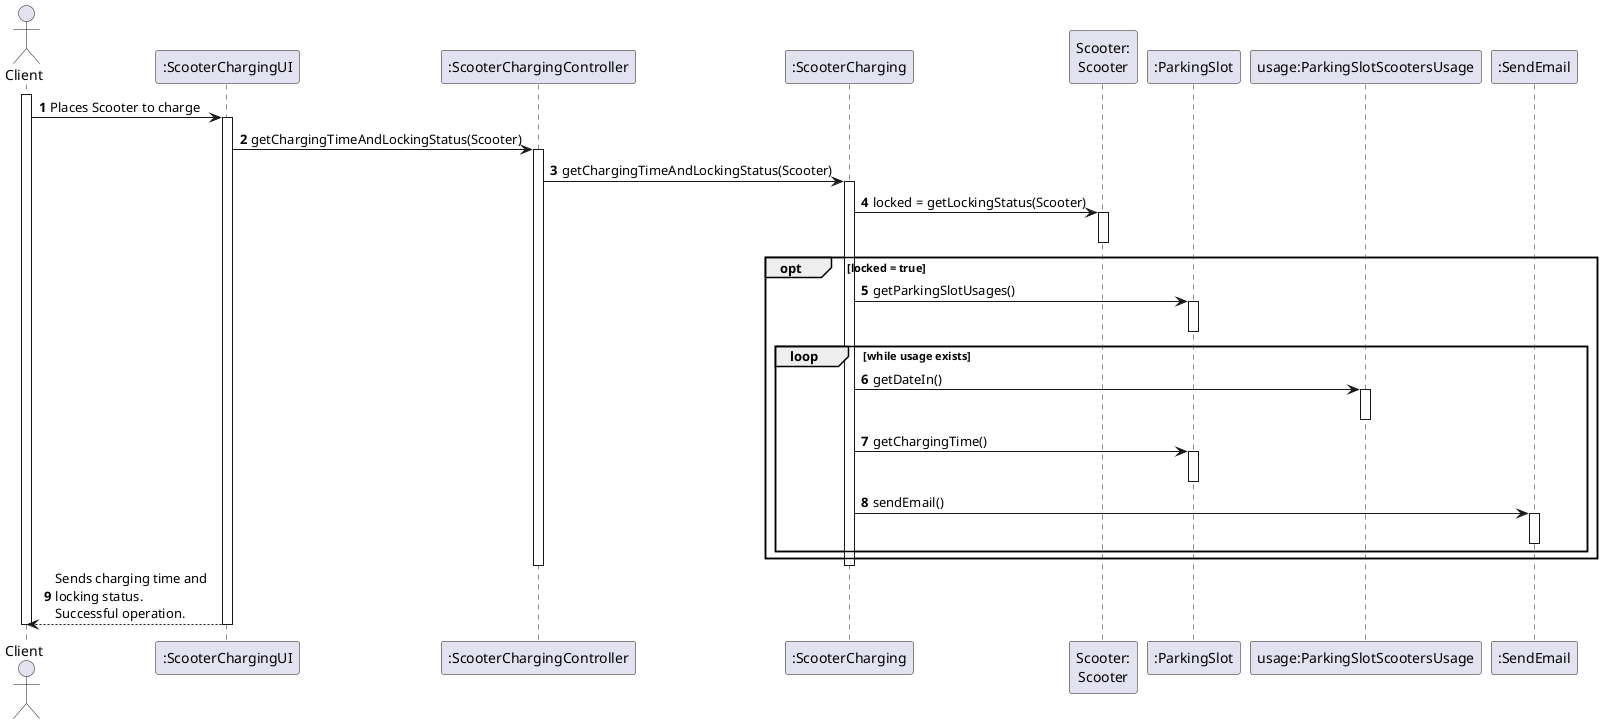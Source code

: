 @startuml
autonumber

actor "Client" as COUR
participant ":ScooterChargingUI" as UI
participant ":ScooterChargingController" as CTRL
participant ":ScooterCharging" as SCHARGING
participant "Scooter:\nScooter" as SCOOTER
participant ":ParkingSlot" as PKS
participant "usage:ParkingSlotScootersUsage" as PSSU
participant ":SendEmail" as SE


activate COUR
COUR -> UI : Places Scooter to charge
activate UI
UI -> CTRL : getChargingTimeAndLockingStatus(Scooter)
activate CTRL
CTRL -> SCHARGING : getChargingTimeAndLockingStatus(Scooter)
activate SCHARGING
SCHARGING -> SCOOTER : locked = getLockingStatus(Scooter)
activate SCOOTER
deactivate SCOOTER
opt locked = true
SCHARGING -> PKS : getParkingSlotUsages()
activate PKS
deactivate PKS
loop while usage exists
SCHARGING -> PSSU : getDateIn()
activate PSSU
deactivate PSSU
SCHARGING -> PKS : getChargingTime()
activate PKS
deactivate PKS
SCHARGING -> SE : sendEmail()
activate SE
deactivate SE
end loop
end
deactivate SCHARGING
deactivate CTRL
UI --> COUR : Sends charging time and \nlocking status. \nSuccessful operation.
deactivate UI
deactivate COUR
@enduml
@enduml
